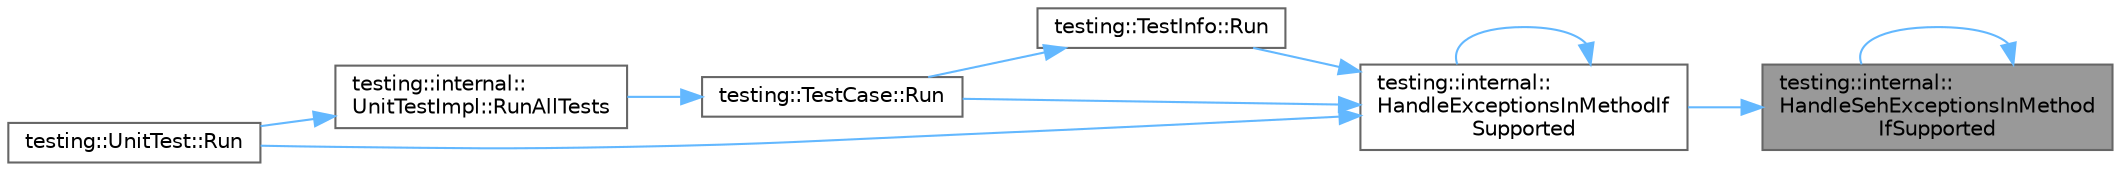 digraph "testing::internal::HandleSehExceptionsInMethodIfSupported"
{
 // LATEX_PDF_SIZE
  bgcolor="transparent";
  edge [fontname=Helvetica,fontsize=10,labelfontname=Helvetica,labelfontsize=10];
  node [fontname=Helvetica,fontsize=10,shape=box,height=0.2,width=0.4];
  rankdir="RL";
  Node1 [id="Node000001",label="testing::internal::\lHandleSehExceptionsInMethod\lIfSupported",height=0.2,width=0.4,color="gray40", fillcolor="grey60", style="filled", fontcolor="black",tooltip=" "];
  Node1 -> Node2 [id="edge1_Node000001_Node000002",dir="back",color="steelblue1",style="solid",tooltip=" "];
  Node2 [id="Node000002",label="testing::internal::\lHandleExceptionsInMethodIf\lSupported",height=0.2,width=0.4,color="grey40", fillcolor="white", style="filled",URL="$namespacetesting_1_1internal.html#addb2ed165b92b74e25fe9ebe9e46b9f9",tooltip=" "];
  Node2 -> Node2 [id="edge2_Node000002_Node000002",dir="back",color="steelblue1",style="solid",tooltip=" "];
  Node2 -> Node3 [id="edge3_Node000002_Node000003",dir="back",color="steelblue1",style="solid",tooltip=" "];
  Node3 [id="Node000003",label="testing::TestInfo::Run",height=0.2,width=0.4,color="grey40", fillcolor="white", style="filled",URL="$classtesting_1_1_test_info.html#ade784915e9be3a01e3a6ef509b77d6c9",tooltip=" "];
  Node3 -> Node4 [id="edge4_Node000003_Node000004",dir="back",color="steelblue1",style="solid",tooltip=" "];
  Node4 [id="Node000004",label="testing::TestCase::Run",height=0.2,width=0.4,color="grey40", fillcolor="white", style="filled",URL="$classtesting_1_1_test_case.html#a6f5b3724cd5a8e446cd48a6150d08cde",tooltip=" "];
  Node4 -> Node5 [id="edge5_Node000004_Node000005",dir="back",color="steelblue1",style="solid",tooltip=" "];
  Node5 [id="Node000005",label="testing::internal::\lUnitTestImpl::RunAllTests",height=0.2,width=0.4,color="grey40", fillcolor="white", style="filled",URL="$classtesting_1_1internal_1_1_unit_test_impl.html#a1fb6be9971f4768c4136a05aa9e7e375",tooltip=" "];
  Node5 -> Node6 [id="edge6_Node000005_Node000006",dir="back",color="steelblue1",style="solid",tooltip=" "];
  Node6 [id="Node000006",label="testing::UnitTest::Run",height=0.2,width=0.4,color="grey40", fillcolor="white", style="filled",URL="$classtesting_1_1_unit_test.html#a2febc800536b44500565f4c423f359d3",tooltip=" "];
  Node2 -> Node4 [id="edge7_Node000002_Node000004",dir="back",color="steelblue1",style="solid",tooltip=" "];
  Node2 -> Node6 [id="edge8_Node000002_Node000006",dir="back",color="steelblue1",style="solid",tooltip=" "];
  Node1 -> Node1 [id="edge9_Node000001_Node000001",dir="back",color="steelblue1",style="solid",tooltip=" "];
}
